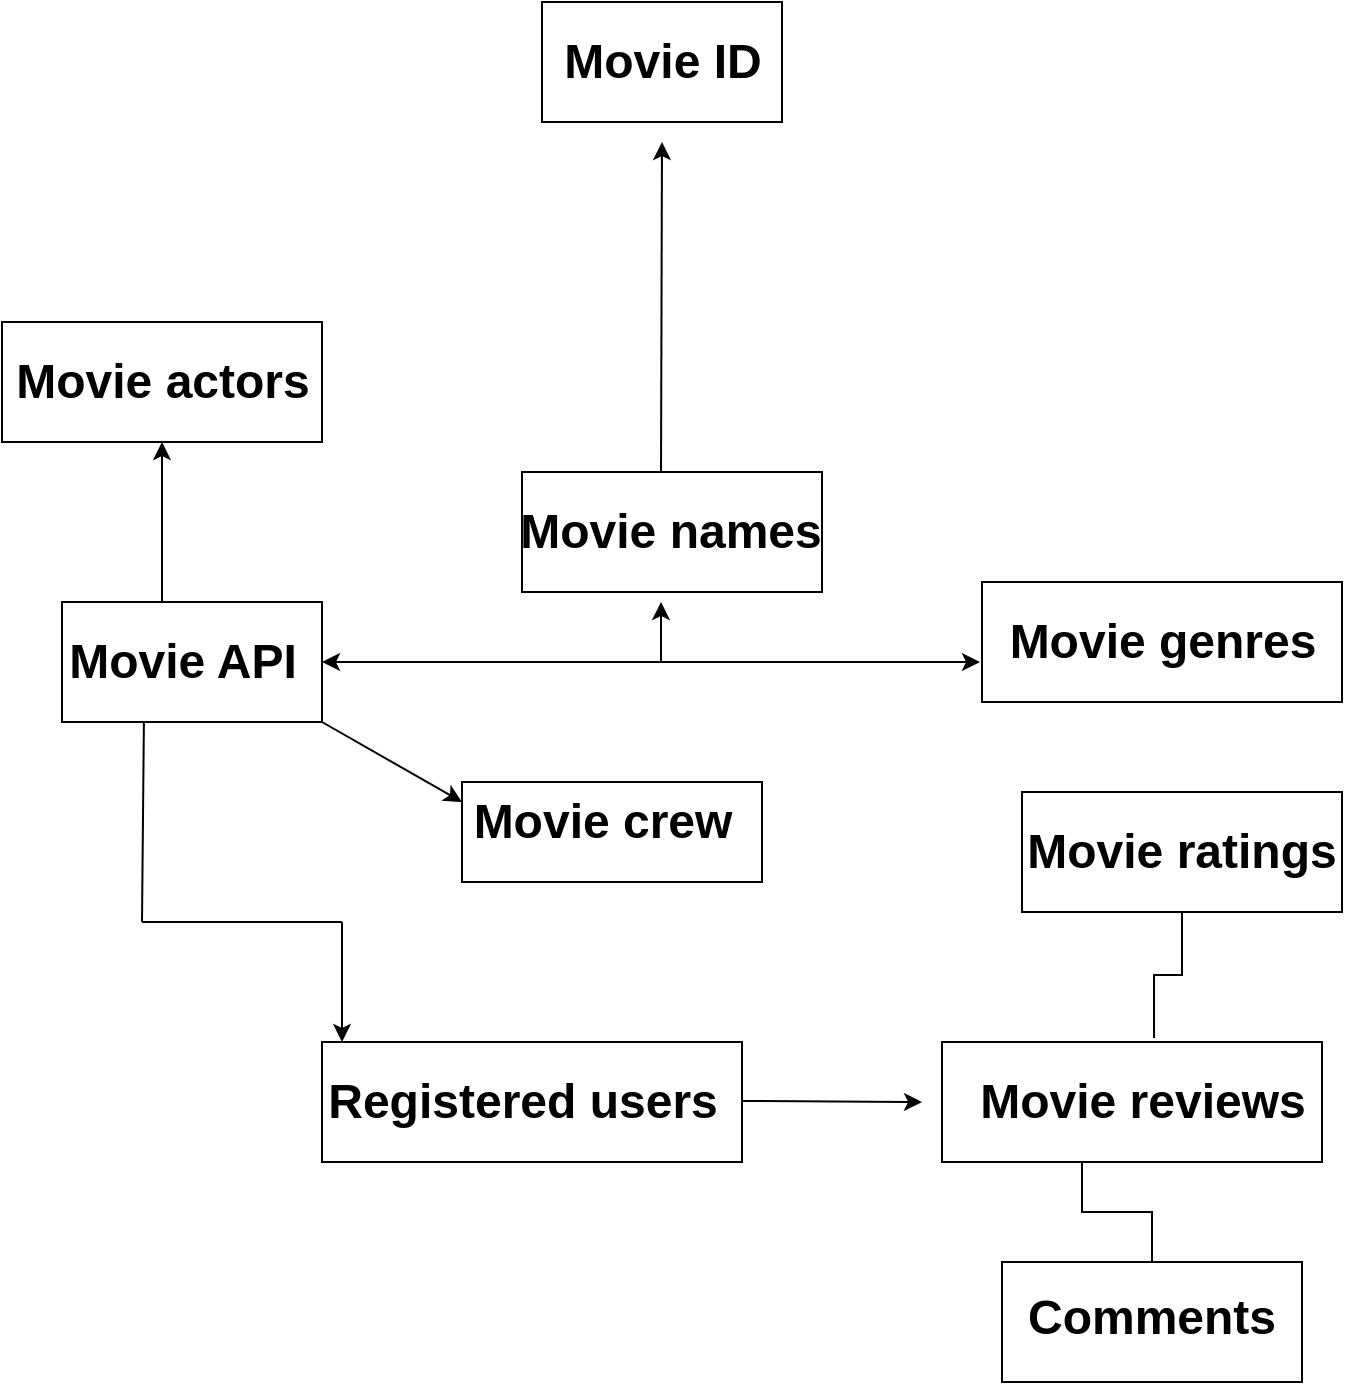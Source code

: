 <mxfile version="24.8.3">
  <diagram name="Sivu-1" id="o7sb4mV9QiwfXaxJl7V1">
    <mxGraphModel dx="1434" dy="780" grid="1" gridSize="10" guides="1" tooltips="1" connect="1" arrows="1" fold="1" page="1" pageScale="1" pageWidth="827" pageHeight="1169" math="0" shadow="0">
      <root>
        <mxCell id="0" />
        <mxCell id="1" parent="0" />
        <mxCell id="3_RTooIfVm7BvHDHN9VH-2" value="" style="rounded=0;whiteSpace=wrap;html=1;" vertex="1" parent="1">
          <mxGeometry x="340" y="425" width="150" height="60" as="geometry" />
        </mxCell>
        <mxCell id="3_RTooIfVm7BvHDHN9VH-1" value="Movie names" style="text;strokeColor=none;fillColor=none;html=1;fontSize=24;fontStyle=1;verticalAlign=middle;align=center;" vertex="1" parent="1">
          <mxGeometry x="349" y="420" width="130" height="70" as="geometry" />
        </mxCell>
        <mxCell id="3_RTooIfVm7BvHDHN9VH-4" value="" style="rounded=0;whiteSpace=wrap;html=1;" vertex="1" parent="1">
          <mxGeometry x="350" y="190" width="120" height="60" as="geometry" />
        </mxCell>
        <mxCell id="3_RTooIfVm7BvHDHN9VH-3" value="Movie ID" style="text;strokeColor=none;fillColor=none;html=1;fontSize=24;fontStyle=1;verticalAlign=middle;align=center;" vertex="1" parent="1">
          <mxGeometry x="360" y="200" width="100" height="40" as="geometry" />
        </mxCell>
        <mxCell id="3_RTooIfVm7BvHDHN9VH-5" value="" style="endArrow=classic;html=1;rounded=0;" edge="1" parent="1">
          <mxGeometry width="50" height="50" relative="1" as="geometry">
            <mxPoint x="409.5" y="425" as="sourcePoint" />
            <mxPoint x="410" y="260" as="targetPoint" />
          </mxGeometry>
        </mxCell>
        <mxCell id="3_RTooIfVm7BvHDHN9VH-8" value="" style="rounded=0;whiteSpace=wrap;html=1;" vertex="1" parent="1">
          <mxGeometry x="570" y="480" width="180" height="60" as="geometry" />
        </mxCell>
        <mxCell id="3_RTooIfVm7BvHDHN9VH-7" value="Movie genres" style="text;strokeColor=none;fillColor=none;html=1;fontSize=24;fontStyle=1;verticalAlign=middle;align=center;" vertex="1" parent="1">
          <mxGeometry x="610" y="490" width="100" height="40" as="geometry" />
        </mxCell>
        <mxCell id="3_RTooIfVm7BvHDHN9VH-9" value="" style="endArrow=classic;startArrow=classic;html=1;rounded=0;" edge="1" parent="1">
          <mxGeometry width="50" height="50" relative="1" as="geometry">
            <mxPoint x="240" y="520" as="sourcePoint" />
            <mxPoint x="569" y="520" as="targetPoint" />
            <Array as="points">
              <mxPoint x="519" y="520" />
            </Array>
          </mxGeometry>
        </mxCell>
        <mxCell id="3_RTooIfVm7BvHDHN9VH-10" value="" style="endArrow=classic;html=1;rounded=0;" edge="1" parent="1">
          <mxGeometry width="50" height="50" relative="1" as="geometry">
            <mxPoint x="409.5" y="520" as="sourcePoint" />
            <mxPoint x="409.5" y="490" as="targetPoint" />
          </mxGeometry>
        </mxCell>
        <mxCell id="3_RTooIfVm7BvHDHN9VH-14" value="" style="rounded=0;whiteSpace=wrap;html=1;" vertex="1" parent="1">
          <mxGeometry x="110" y="490" width="130" height="60" as="geometry" />
        </mxCell>
        <mxCell id="3_RTooIfVm7BvHDHN9VH-13" value="Movie API" style="text;strokeColor=none;fillColor=none;html=1;fontSize=24;fontStyle=1;verticalAlign=middle;align=center;" vertex="1" parent="1">
          <mxGeometry x="120" y="500" width="100" height="40" as="geometry" />
        </mxCell>
        <mxCell id="3_RTooIfVm7BvHDHN9VH-15" value="" style="endArrow=none;html=1;rounded=0;entryX=0.315;entryY=1;entryDx=0;entryDy=0;entryPerimeter=0;" edge="1" parent="1" target="3_RTooIfVm7BvHDHN9VH-14">
          <mxGeometry width="50" height="50" relative="1" as="geometry">
            <mxPoint x="150" y="650" as="sourcePoint" />
            <mxPoint x="200" y="570" as="targetPoint" />
          </mxGeometry>
        </mxCell>
        <mxCell id="3_RTooIfVm7BvHDHN9VH-16" value="" style="endArrow=none;html=1;rounded=0;" edge="1" parent="1">
          <mxGeometry width="50" height="50" relative="1" as="geometry">
            <mxPoint x="150" y="650" as="sourcePoint" />
            <mxPoint x="250" y="650" as="targetPoint" />
          </mxGeometry>
        </mxCell>
        <mxCell id="3_RTooIfVm7BvHDHN9VH-17" value="" style="endArrow=classic;html=1;rounded=0;" edge="1" parent="1">
          <mxGeometry width="50" height="50" relative="1" as="geometry">
            <mxPoint x="250" y="650" as="sourcePoint" />
            <mxPoint x="250" y="710" as="targetPoint" />
          </mxGeometry>
        </mxCell>
        <mxCell id="3_RTooIfVm7BvHDHN9VH-19" value="" style="rounded=0;whiteSpace=wrap;html=1;" vertex="1" parent="1">
          <mxGeometry x="240" y="710" width="210" height="60" as="geometry" />
        </mxCell>
        <mxCell id="3_RTooIfVm7BvHDHN9VH-18" value="Registered users" style="text;strokeColor=none;fillColor=none;html=1;fontSize=24;fontStyle=1;verticalAlign=middle;align=center;" vertex="1" parent="1">
          <mxGeometry x="290" y="720" width="100" height="40" as="geometry" />
        </mxCell>
        <mxCell id="3_RTooIfVm7BvHDHN9VH-20" value="" style="endArrow=classic;html=1;rounded=0;" edge="1" parent="1">
          <mxGeometry width="50" height="50" relative="1" as="geometry">
            <mxPoint x="450" y="739.5" as="sourcePoint" />
            <mxPoint x="540" y="740" as="targetPoint" />
          </mxGeometry>
        </mxCell>
        <mxCell id="3_RTooIfVm7BvHDHN9VH-22" value="" style="rounded=0;whiteSpace=wrap;html=1;" vertex="1" parent="1">
          <mxGeometry x="550" y="710" width="190" height="60" as="geometry" />
        </mxCell>
        <mxCell id="3_RTooIfVm7BvHDHN9VH-21" value="Movie reviews" style="text;strokeColor=none;fillColor=none;html=1;fontSize=24;fontStyle=1;verticalAlign=middle;align=center;" vertex="1" parent="1">
          <mxGeometry x="600" y="720" width="100" height="40" as="geometry" />
        </mxCell>
        <mxCell id="3_RTooIfVm7BvHDHN9VH-30" value="" style="endArrow=classic;html=1;rounded=0;" edge="1" parent="1">
          <mxGeometry width="50" height="50" relative="1" as="geometry">
            <mxPoint x="160" y="490" as="sourcePoint" />
            <mxPoint x="160" y="410" as="targetPoint" />
          </mxGeometry>
        </mxCell>
        <mxCell id="3_RTooIfVm7BvHDHN9VH-32" value="" style="rounded=0;whiteSpace=wrap;html=1;" vertex="1" parent="1">
          <mxGeometry x="80" y="350" width="160" height="60" as="geometry" />
        </mxCell>
        <mxCell id="3_RTooIfVm7BvHDHN9VH-31" value="Movie actors" style="text;strokeColor=none;fillColor=none;html=1;fontSize=24;fontStyle=1;verticalAlign=middle;align=center;" vertex="1" parent="1">
          <mxGeometry x="110" y="360" width="100" height="40" as="geometry" />
        </mxCell>
        <mxCell id="3_RTooIfVm7BvHDHN9VH-33" value="" style="endArrow=classic;html=1;rounded=0;" edge="1" parent="1">
          <mxGeometry width="50" height="50" relative="1" as="geometry">
            <mxPoint x="240" y="550" as="sourcePoint" />
            <mxPoint x="310" y="590" as="targetPoint" />
          </mxGeometry>
        </mxCell>
        <mxCell id="3_RTooIfVm7BvHDHN9VH-35" value="" style="rounded=0;whiteSpace=wrap;html=1;" vertex="1" parent="1">
          <mxGeometry x="310" y="580" width="150" height="50" as="geometry" />
        </mxCell>
        <mxCell id="3_RTooIfVm7BvHDHN9VH-34" value="Movie crew" style="text;strokeColor=none;fillColor=none;html=1;fontSize=24;fontStyle=1;verticalAlign=middle;align=center;" vertex="1" parent="1">
          <mxGeometry x="330" y="580" width="100" height="40" as="geometry" />
        </mxCell>
        <mxCell id="3_RTooIfVm7BvHDHN9VH-36" value="&lt;p style=&quot;line-height: 120%;&quot;&gt;&lt;font size=&quot;1&quot; style=&quot;&quot;&gt;&lt;b style=&quot;font-size: 24px;&quot;&gt;Comments&lt;/b&gt;&lt;/font&gt;&lt;/p&gt;" style="whiteSpace=wrap;html=1;align=center;verticalAlign=middle;treeFolding=1;treeMoving=1;newEdgeStyle={&quot;edgeStyle&quot;:&quot;elbowEdgeStyle&quot;,&quot;startArrow&quot;:&quot;none&quot;,&quot;endArrow&quot;:&quot;none&quot;};" vertex="1" parent="1">
          <mxGeometry x="580" y="820" width="150" height="60" as="geometry" />
        </mxCell>
        <mxCell id="3_RTooIfVm7BvHDHN9VH-37" value="" style="edgeStyle=elbowEdgeStyle;elbow=vertical;sourcePerimeterSpacing=0;targetPerimeterSpacing=0;startArrow=none;endArrow=none;rounded=0;curved=0;" edge="1" target="3_RTooIfVm7BvHDHN9VH-36" parent="1">
          <mxGeometry relative="1" as="geometry">
            <mxPoint x="620" y="770" as="sourcePoint" />
          </mxGeometry>
        </mxCell>
        <mxCell id="3_RTooIfVm7BvHDHN9VH-38" value="&lt;font style=&quot;font-size: 24px;&quot;&gt;&lt;b&gt;Movie ratings&lt;/b&gt;&lt;/font&gt;" style="whiteSpace=wrap;html=1;align=center;verticalAlign=middle;treeFolding=1;treeMoving=1;newEdgeStyle={&quot;edgeStyle&quot;:&quot;elbowEdgeStyle&quot;,&quot;startArrow&quot;:&quot;none&quot;,&quot;endArrow&quot;:&quot;none&quot;};" vertex="1" parent="1">
          <mxGeometry x="590" y="585" width="160" height="60" as="geometry" />
        </mxCell>
        <mxCell id="3_RTooIfVm7BvHDHN9VH-39" value="" style="edgeStyle=elbowEdgeStyle;elbow=vertical;sourcePerimeterSpacing=0;targetPerimeterSpacing=0;startArrow=none;endArrow=none;rounded=0;curved=0;exitX=0.558;exitY=-0.033;exitDx=0;exitDy=0;exitPerimeter=0;" edge="1" target="3_RTooIfVm7BvHDHN9VH-38" parent="1" source="3_RTooIfVm7BvHDHN9VH-22">
          <mxGeometry relative="1" as="geometry">
            <mxPoint x="620" y="560" as="sourcePoint" />
          </mxGeometry>
        </mxCell>
      </root>
    </mxGraphModel>
  </diagram>
</mxfile>
